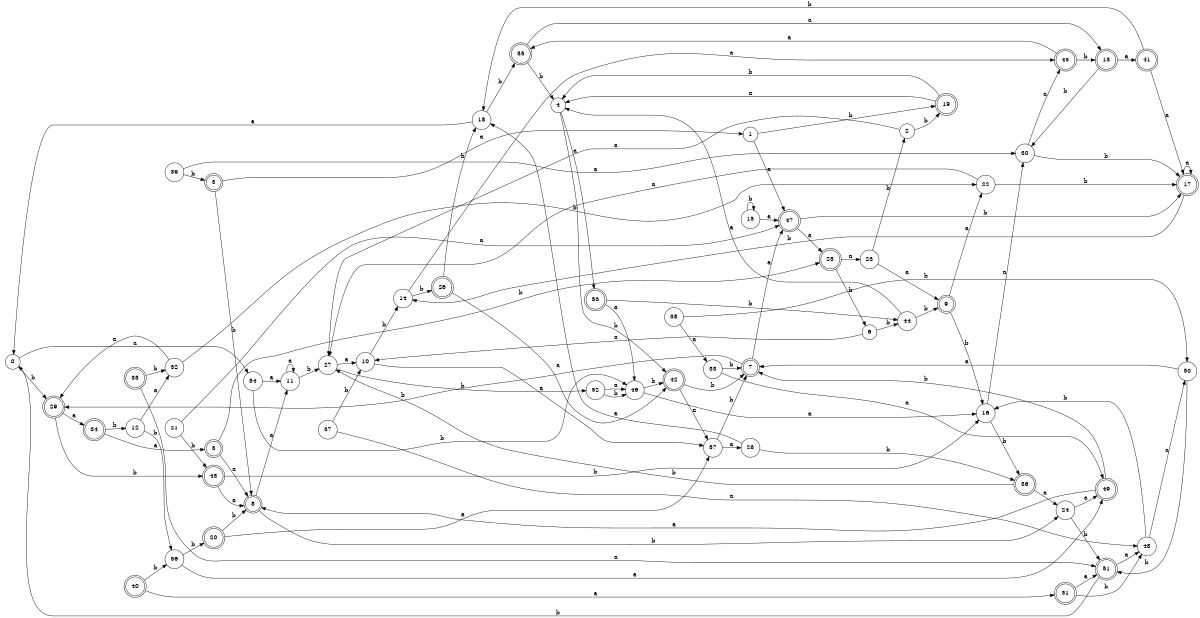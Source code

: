 digraph n47_9 {
__start0 [label="" shape="none"];

rankdir=LR;
size="8,5";

s0 [style="filled", color="black", fillcolor="white" shape="circle", label="0"];
s1 [style="filled", color="black", fillcolor="white" shape="circle", label="1"];
s2 [style="filled", color="black", fillcolor="white" shape="circle", label="2"];
s3 [style="rounded,filled", color="black", fillcolor="white" shape="doublecircle", label="3"];
s4 [style="filled", color="black", fillcolor="white" shape="circle", label="4"];
s5 [style="rounded,filled", color="black", fillcolor="white" shape="doublecircle", label="5"];
s6 [style="filled", color="black", fillcolor="white" shape="circle", label="6"];
s7 [style="rounded,filled", color="black", fillcolor="white" shape="doublecircle", label="7"];
s8 [style="rounded,filled", color="black", fillcolor="white" shape="doublecircle", label="8"];
s9 [style="rounded,filled", color="black", fillcolor="white" shape="doublecircle", label="9"];
s10 [style="filled", color="black", fillcolor="white" shape="circle", label="10"];
s11 [style="filled", color="black", fillcolor="white" shape="circle", label="11"];
s12 [style="filled", color="black", fillcolor="white" shape="circle", label="12"];
s13 [style="rounded,filled", color="black", fillcolor="white" shape="doublecircle", label="13"];
s14 [style="filled", color="black", fillcolor="white" shape="circle", label="14"];
s15 [style="filled", color="black", fillcolor="white" shape="circle", label="15"];
s16 [style="filled", color="black", fillcolor="white" shape="circle", label="16"];
s17 [style="rounded,filled", color="black", fillcolor="white" shape="doublecircle", label="17"];
s18 [style="filled", color="black", fillcolor="white" shape="circle", label="18"];
s19 [style="rounded,filled", color="black", fillcolor="white" shape="doublecircle", label="19"];
s20 [style="rounded,filled", color="black", fillcolor="white" shape="doublecircle", label="20"];
s21 [style="filled", color="black", fillcolor="white" shape="circle", label="21"];
s22 [style="filled", color="black", fillcolor="white" shape="circle", label="22"];
s23 [style="filled", color="black", fillcolor="white" shape="circle", label="23"];
s24 [style="filled", color="black", fillcolor="white" shape="circle", label="24"];
s25 [style="rounded,filled", color="black", fillcolor="white" shape="doublecircle", label="25"];
s26 [style="rounded,filled", color="black", fillcolor="white" shape="doublecircle", label="26"];
s27 [style="filled", color="black", fillcolor="white" shape="circle", label="27"];
s28 [style="filled", color="black", fillcolor="white" shape="circle", label="28"];
s29 [style="rounded,filled", color="black", fillcolor="white" shape="doublecircle", label="29"];
s30 [style="filled", color="black", fillcolor="white" shape="circle", label="30"];
s31 [style="rounded,filled", color="black", fillcolor="white" shape="doublecircle", label="31"];
s32 [style="filled", color="black", fillcolor="white" shape="circle", label="32"];
s33 [style="filled", color="black", fillcolor="white" shape="circle", label="33"];
s34 [style="rounded,filled", color="black", fillcolor="white" shape="doublecircle", label="34"];
s35 [style="rounded,filled", color="black", fillcolor="white" shape="doublecircle", label="35"];
s36 [style="rounded,filled", color="black", fillcolor="white" shape="doublecircle", label="36"];
s37 [style="filled", color="black", fillcolor="white" shape="circle", label="37"];
s38 [style="filled", color="black", fillcolor="white" shape="circle", label="38"];
s39 [style="filled", color="black", fillcolor="white" shape="circle", label="39"];
s40 [style="rounded,filled", color="black", fillcolor="white" shape="doublecircle", label="40"];
s41 [style="rounded,filled", color="black", fillcolor="white" shape="doublecircle", label="41"];
s42 [style="rounded,filled", color="black", fillcolor="white" shape="doublecircle", label="42"];
s43 [style="rounded,filled", color="black", fillcolor="white" shape="doublecircle", label="43"];
s44 [style="filled", color="black", fillcolor="white" shape="circle", label="44"];
s45 [style="rounded,filled", color="black", fillcolor="white" shape="doublecircle", label="45"];
s46 [style="filled", color="black", fillcolor="white" shape="circle", label="46"];
s47 [style="rounded,filled", color="black", fillcolor="white" shape="doublecircle", label="47"];
s48 [style="filled", color="black", fillcolor="white" shape="circle", label="48"];
s49 [style="rounded,filled", color="black", fillcolor="white" shape="doublecircle", label="49"];
s50 [style="filled", color="black", fillcolor="white" shape="circle", label="50"];
s51 [style="rounded,filled", color="black", fillcolor="white" shape="doublecircle", label="51"];
s52 [style="filled", color="black", fillcolor="white" shape="circle", label="52"];
s53 [style="rounded,filled", color="black", fillcolor="white" shape="doublecircle", label="53"];
s54 [style="filled", color="black", fillcolor="white" shape="circle", label="54"];
s55 [style="rounded,filled", color="black", fillcolor="white" shape="doublecircle", label="55"];
s56 [style="filled", color="black", fillcolor="white" shape="circle", label="56"];
s57 [style="filled", color="black", fillcolor="white" shape="circle", label="57"];
s0 -> s54 [label="a"];
s0 -> s29 [label="b"];
s1 -> s47 [label="a"];
s1 -> s19 [label="b"];
s2 -> s27 [label="a"];
s2 -> s19 [label="b"];
s3 -> s1 [label="a"];
s3 -> s8 [label="b"];
s4 -> s53 [label="a"];
s4 -> s42 [label="b"];
s5 -> s8 [label="a"];
s5 -> s25 [label="b"];
s6 -> s10 [label="a"];
s6 -> s44 [label="b"];
s7 -> s47 [label="a"];
s7 -> s29 [label="b"];
s8 -> s11 [label="a"];
s8 -> s24 [label="b"];
s9 -> s22 [label="a"];
s9 -> s16 [label="b"];
s10 -> s57 [label="a"];
s10 -> s14 [label="b"];
s11 -> s11 [label="a"];
s11 -> s27 [label="b"];
s12 -> s32 [label="a"];
s12 -> s56 [label="b"];
s13 -> s41 [label="a"];
s13 -> s30 [label="b"];
s14 -> s45 [label="a"];
s14 -> s26 [label="b"];
s15 -> s47 [label="a"];
s15 -> s15 [label="b"];
s16 -> s30 [label="a"];
s16 -> s36 [label="b"];
s17 -> s17 [label="a"];
s17 -> s14 [label="b"];
s18 -> s0 [label="a"];
s18 -> s55 [label="b"];
s19 -> s4 [label="a"];
s19 -> s4 [label="b"];
s20 -> s57 [label="a"];
s20 -> s8 [label="b"];
s21 -> s47 [label="a"];
s21 -> s43 [label="b"];
s22 -> s27 [label="a"];
s22 -> s17 [label="b"];
s23 -> s9 [label="a"];
s23 -> s2 [label="b"];
s24 -> s49 [label="a"];
s24 -> s51 [label="b"];
s25 -> s23 [label="a"];
s25 -> s6 [label="b"];
s26 -> s42 [label="a"];
s26 -> s18 [label="b"];
s27 -> s10 [label="a"];
s27 -> s52 [label="b"];
s28 -> s18 [label="a"];
s28 -> s36 [label="b"];
s29 -> s34 [label="a"];
s29 -> s43 [label="b"];
s30 -> s45 [label="a"];
s30 -> s17 [label="b"];
s31 -> s51 [label="a"];
s31 -> s48 [label="b"];
s32 -> s29 [label="a"];
s32 -> s22 [label="b"];
s33 -> s49 [label="a"];
s33 -> s7 [label="b"];
s34 -> s5 [label="a"];
s34 -> s12 [label="b"];
s35 -> s51 [label="a"];
s35 -> s32 [label="b"];
s36 -> s24 [label="a"];
s36 -> s27 [label="b"];
s37 -> s48 [label="a"];
s37 -> s10 [label="b"];
s38 -> s33 [label="a"];
s38 -> s50 [label="b"];
s39 -> s30 [label="a"];
s39 -> s3 [label="b"];
s40 -> s31 [label="a"];
s40 -> s56 [label="b"];
s41 -> s17 [label="a"];
s41 -> s18 [label="b"];
s42 -> s57 [label="a"];
s42 -> s7 [label="b"];
s43 -> s8 [label="a"];
s43 -> s16 [label="b"];
s44 -> s4 [label="a"];
s44 -> s9 [label="b"];
s45 -> s55 [label="a"];
s45 -> s13 [label="b"];
s46 -> s16 [label="a"];
s46 -> s42 [label="b"];
s47 -> s25 [label="a"];
s47 -> s17 [label="b"];
s48 -> s50 [label="a"];
s48 -> s16 [label="b"];
s49 -> s8 [label="a"];
s49 -> s7 [label="b"];
s50 -> s7 [label="a"];
s50 -> s51 [label="b"];
s51 -> s48 [label="a"];
s51 -> s0 [label="b"];
s52 -> s46 [label="a"];
s52 -> s46 [label="b"];
s53 -> s46 [label="a"];
s53 -> s44 [label="b"];
s54 -> s11 [label="a"];
s54 -> s46 [label="b"];
s55 -> s13 [label="a"];
s55 -> s4 [label="b"];
s56 -> s49 [label="a"];
s56 -> s20 [label="b"];
s57 -> s28 [label="a"];
s57 -> s7 [label="b"];

}
